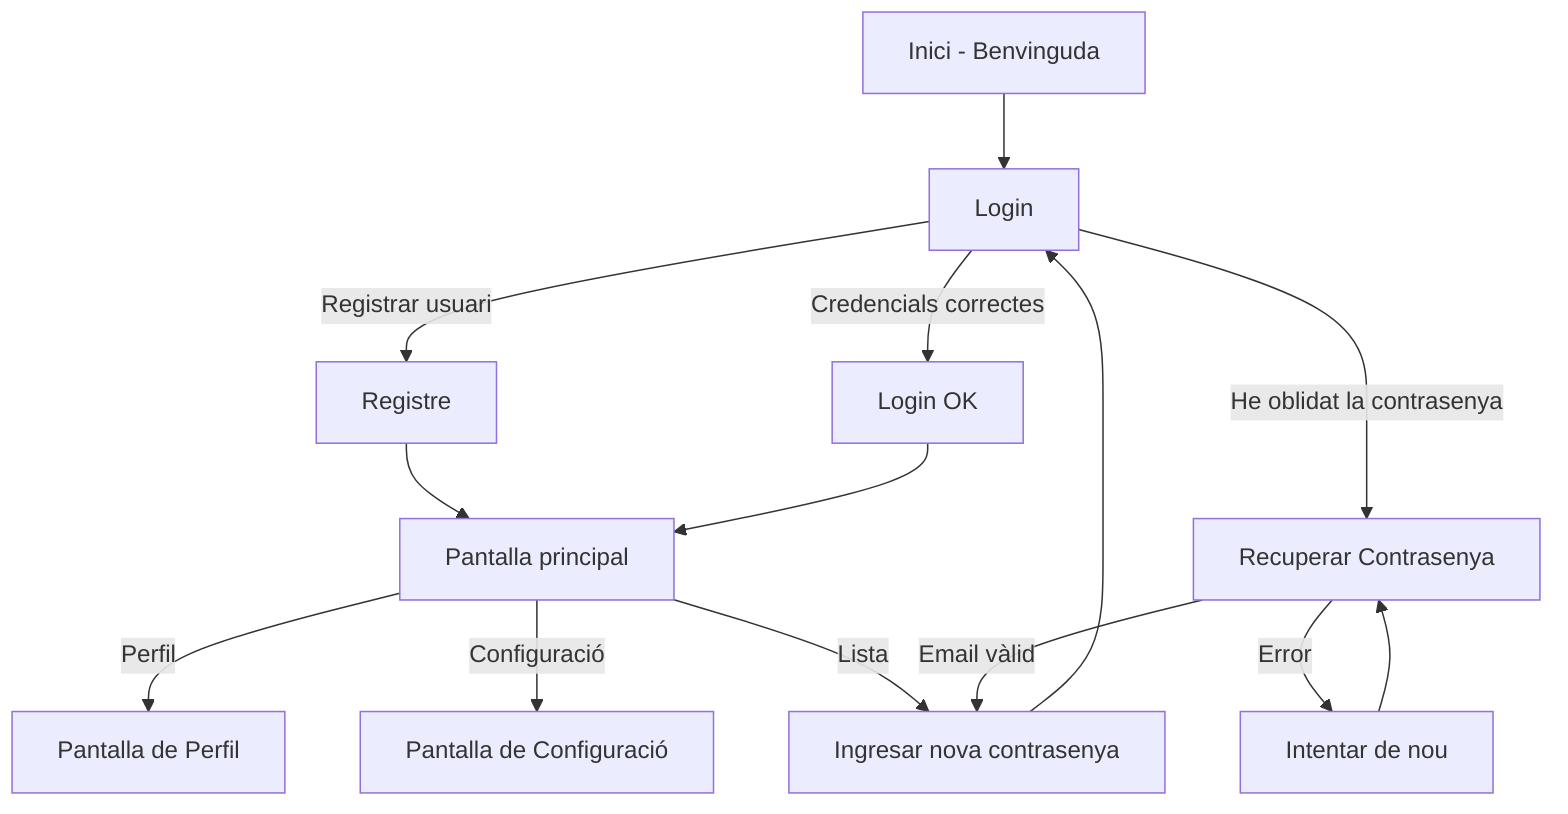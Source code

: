 flowchart TD;
    A["Inici - Benvinguda"] --> B["Login"];
    B -->|Registrar usuari| C["Registre"];
    C --> E["Pantalla principal"];
    B -->|Credencials correctes| D["Login OK "];

    
    D --> E["Pantalla principal"];
    E -->|Perfil| F["Pantalla de Perfil"];
    E -->|Configuració| G["Pantalla de Configuració"];
    E -->|Lista|I["Lista de nens"];
    
    B -->|He oblidat la contrasenya| H["Recuperar Contrasenya"];
    H -->|Email vàlid| I["Ingresar nova contrasenya"] --> B;
    H -->|Error| H1["Intentar de nou"] --> H;